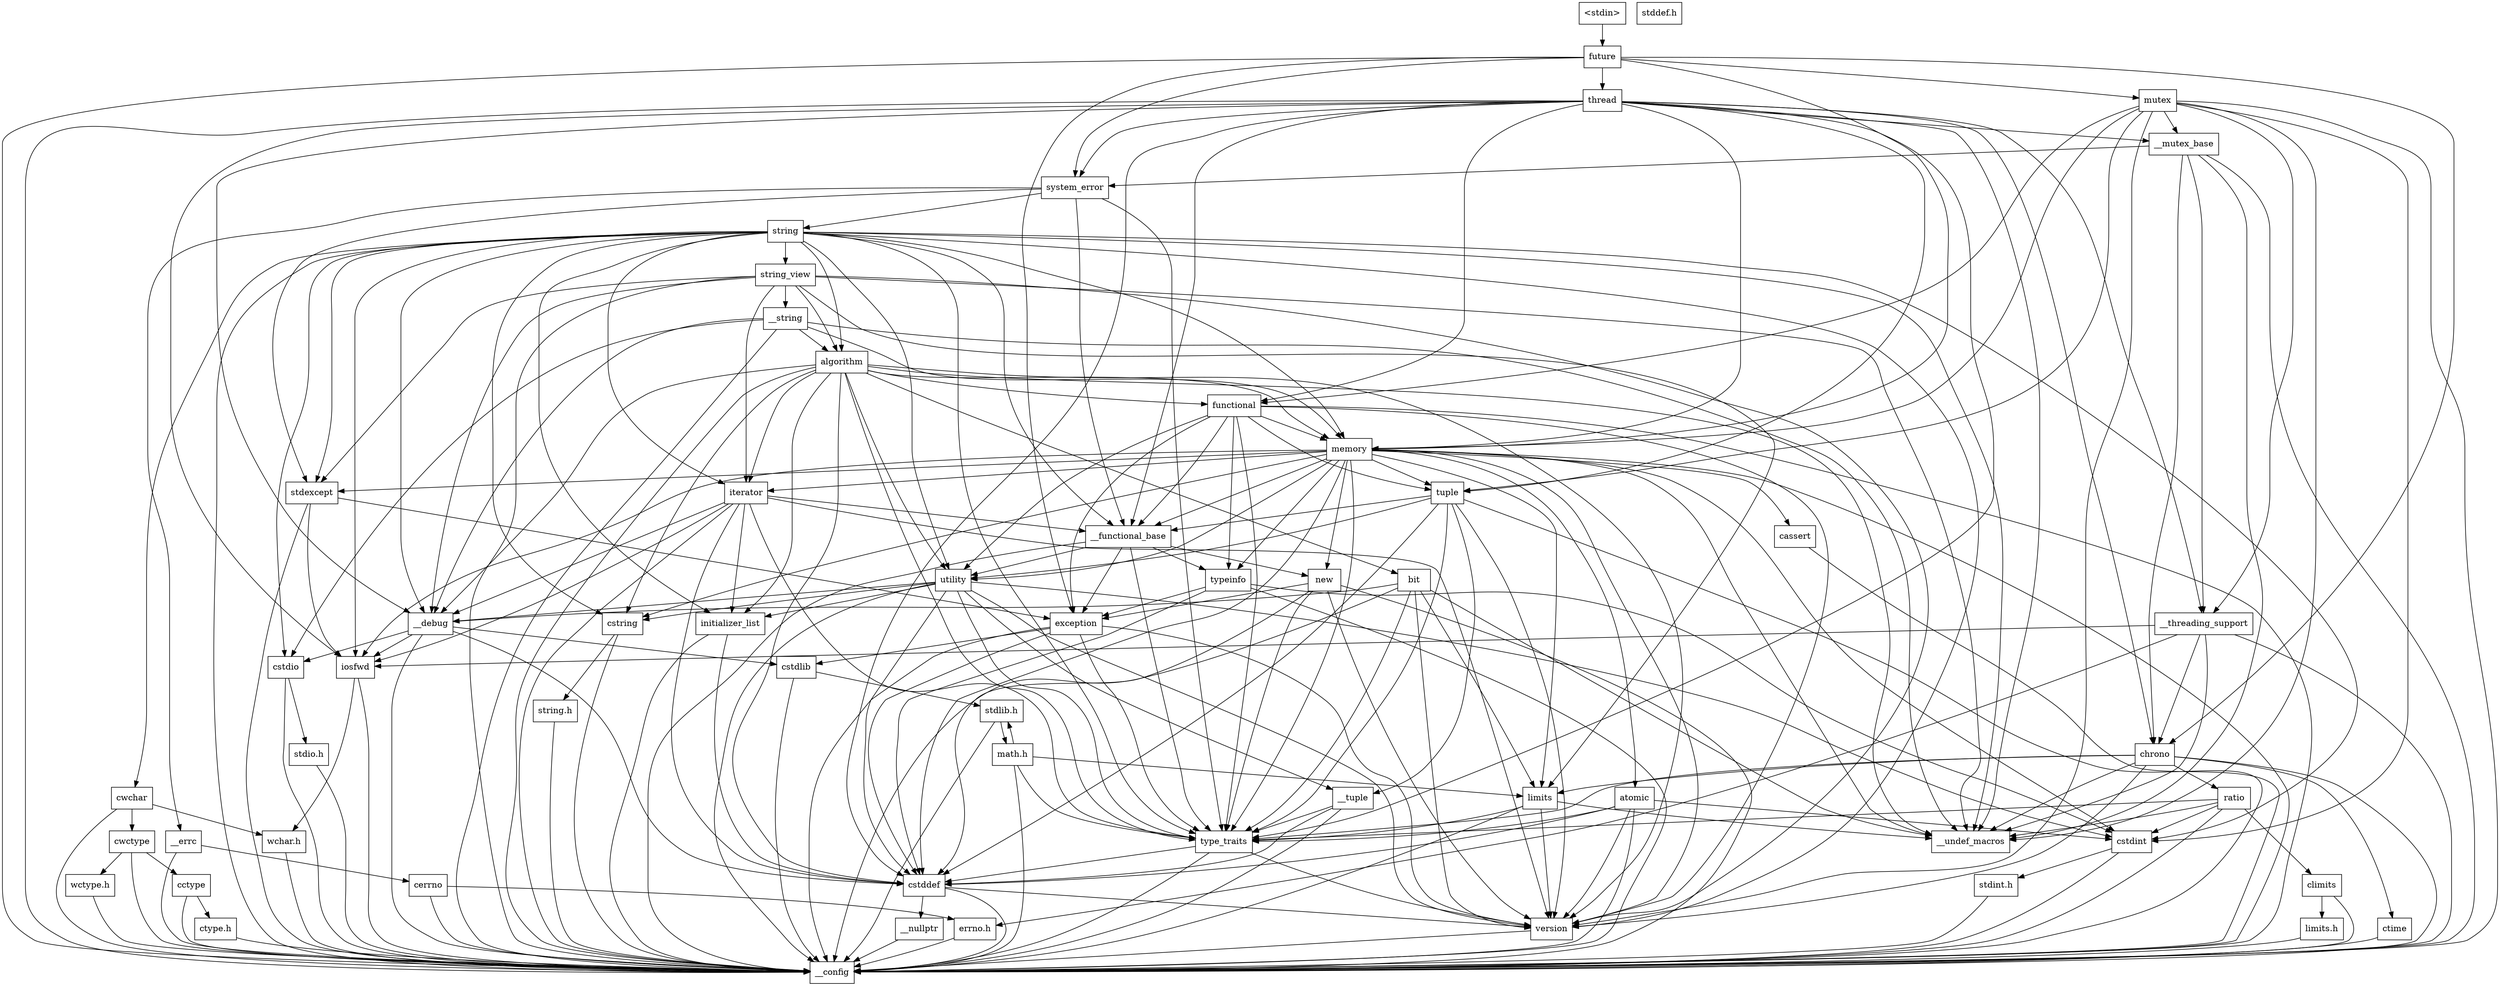 digraph "dependencies" {
  header_0 [ shape="box", label="\<stdin\>" ];
  header_1 [ shape="box", label="future" ];
  header_100 [ shape="box", label="cstring" ];
  header_101 [ shape="box", label="string.h" ];
  header_104 [ shape="box", label="__debug" ];
  header_105 [ shape="box", label="cstdio" ];
  header_106 [ shape="box", label="stdio.h" ];
  header_11 [ shape="box", label="system_error" ];
  header_115 [ shape="box", label="string" ];
  header_116 [ shape="box", label="string_view" ];
  header_117 [ shape="box", label="__string" ];
  header_118 [ shape="box", label="algorithm" ];
  header_119 [ shape="box", label="memory" ];
  header_12 [ shape="box", label="__errc" ];
  header_120 [ shape="box", label="iterator" ];
  header_121 [ shape="box", label="tuple" ];
  header_122 [ shape="box", label="cassert" ];
  header_124 [ shape="box", label="atomic" ];
  header_125 [ shape="box", label="functional" ];
  header_126 [ shape="box", label="bit" ];
  header_127 [ shape="box", label="cwchar" ];
  header_128 [ shape="box", label="cwctype" ];
  header_129 [ shape="box", label="cctype" ];
  header_13 [ shape="box", label="cerrno" ];
  header_130 [ shape="box", label="ctype.h" ];
  header_132 [ shape="box", label="wctype.h" ];
  header_135 [ shape="box", label="chrono" ];
  header_136 [ shape="box", label="ctime" ];
  header_14 [ shape="box", label="errno.h" ];
  header_142 [ shape="box", label="ratio" ];
  header_143 [ shape="box", label="climits" ];
  header_144 [ shape="box", label="limits.h" ];
  header_153 [ shape="box", label="mutex" ];
  header_154 [ shape="box", label="__mutex_base" ];
  header_155 [ shape="box", label="__threading_support" ];
  header_161 [ shape="box", label="thread" ];
  header_2 [ shape="box", label="__config" ];
  header_22 [ shape="box", label="type_traits" ];
  header_23 [ shape="box", label="cstddef" ];
  header_24 [ shape="box", label="version" ];
  header_27 [ shape="box", label="__nullptr" ];
  header_28 [ shape="box", label="stdexcept" ];
  header_29 [ shape="box", label="exception" ];
  header_30 [ shape="box", label="cstdlib" ];
  header_31 [ shape="box", label="stdlib.h" ];
  header_34 [ shape="box", label="stddef.h" ];
  header_65 [ shape="box", label="math.h" ];
  header_77 [ shape="box", label="limits" ];
  header_78 [ shape="box", label="__undef_macros" ];
  header_79 [ shape="box", label="iosfwd" ];
  header_80 [ shape="box", label="wchar.h" ];
  header_89 [ shape="box", label="__functional_base" ];
  header_90 [ shape="box", label="typeinfo" ];
  header_91 [ shape="box", label="cstdint" ];
  header_92 [ shape="box", label="stdint.h" ];
  header_96 [ shape="box", label="new" ];
  header_97 [ shape="box", label="utility" ];
  header_98 [ shape="box", label="__tuple" ];
  header_99 [ shape="box", label="initializer_list" ];
  header_118 -> header_24;
  header_118 -> header_119;
  header_118 -> header_23;
  header_118 -> header_22;
  header_118 -> header_126;
  header_118 -> header_125;
  header_118 -> header_2;
  header_118 -> header_99;
  header_118 -> header_120;
  header_118 -> header_104;
  header_118 -> header_78;
  header_118 -> header_97;
  header_118 -> header_100;
  header_119 -> header_96;
  header_119 -> header_97;
  header_119 -> header_28;
  header_119 -> header_24;
  header_119 -> header_23;
  header_119 -> header_22;
  header_119 -> header_91;
  header_119 -> header_89;
  header_119 -> header_124;
  header_119 -> header_2;
  header_119 -> header_77;
  header_119 -> header_121;
  header_119 -> header_120;
  header_119 -> header_78;
  header_119 -> header_79;
  header_119 -> header_90;
  header_119 -> header_100;
  header_119 -> header_122;
  header_65 -> header_31;
  header_65 -> header_2;
  header_65 -> header_77;
  header_65 -> header_22;
  header_161 -> header_11;
  header_161 -> header_154;
  header_161 -> header_155;
  header_161 -> header_89;
  header_161 -> header_23;
  header_161 -> header_22;
  header_161 -> header_125;
  header_161 -> header_2;
  header_161 -> header_135;
  header_161 -> header_121;
  header_161 -> header_119;
  header_161 -> header_104;
  header_161 -> header_78;
  header_161 -> header_79;
  header_115 -> header_100;
  header_115 -> header_79;
  header_115 -> header_28;
  header_115 -> header_24;
  header_115 -> header_120;
  header_115 -> header_22;
  header_115 -> header_127;
  header_115 -> header_116;
  header_115 -> header_89;
  header_115 -> header_2;
  header_115 -> header_99;
  header_115 -> header_118;
  header_115 -> header_119;
  header_115 -> header_105;
  header_115 -> header_104;
  header_115 -> header_78;
  header_115 -> header_97;
  header_115 -> header_91;
  header_77 -> header_24;
  header_77 -> header_78;
  header_77 -> header_2;
  header_77 -> header_22;
  header_116 -> header_28;
  header_116 -> header_117;
  header_116 -> header_24;
  header_116 -> header_2;
  header_116 -> header_77;
  header_116 -> header_118;
  header_116 -> header_120;
  header_116 -> header_104;
  header_116 -> header_78;
  header_117 -> header_2;
  header_117 -> header_118;
  header_117 -> header_119;
  header_117 -> header_105;
  header_117 -> header_104;
  header_117 -> header_78;
  header_79 -> header_80;
  header_79 -> header_2;
  header_105 -> header_106;
  header_105 -> header_2;
  header_104 -> header_105;
  header_104 -> header_79;
  header_104 -> header_2;
  header_104 -> header_30;
  header_104 -> header_23;
  header_106 -> header_2;
  header_101 -> header_2;
  header_100 -> header_2;
  header_100 -> header_101;
  header_0 -> header_1;
  header_1 -> header_153;
  header_1 -> header_29;
  header_1 -> header_11;
  header_1 -> header_2;
  header_1 -> header_135;
  header_1 -> header_119;
  header_1 -> header_161;
  header_130 -> header_2;
  header_132 -> header_2;
  header_135 -> header_142;
  header_135 -> header_24;
  header_135 -> header_22;
  header_135 -> header_2;
  header_135 -> header_77;
  header_135 -> header_136;
  header_135 -> header_78;
  header_136 -> header_2;
  header_29 -> header_24;
  header_29 -> header_2;
  header_29 -> header_23;
  header_29 -> header_30;
  header_29 -> header_22;
  header_28 -> header_2;
  header_28 -> header_79;
  header_28 -> header_29;
  header_24 -> header_2;
  header_27 -> header_2;
  header_23 -> header_24;
  header_23 -> header_27;
  header_23 -> header_2;
  header_22 -> header_24;
  header_22 -> header_2;
  header_22 -> header_23;
  header_127 -> header_80;
  header_127 -> header_2;
  header_127 -> header_128;
  header_126 -> header_24;
  header_126 -> header_22;
  header_126 -> header_2;
  header_126 -> header_77;
  header_126 -> header_104;
  header_126 -> header_78;
  header_125 -> header_29;
  header_125 -> header_24;
  header_125 -> header_22;
  header_125 -> header_89;
  header_125 -> header_2;
  header_125 -> header_121;
  header_125 -> header_119;
  header_125 -> header_97;
  header_125 -> header_90;
  header_124 -> header_24;
  header_124 -> header_2;
  header_124 -> header_91;
  header_124 -> header_23;
  header_124 -> header_22;
  header_122 -> header_2;
  header_121 -> header_24;
  header_121 -> header_23;
  header_121 -> header_22;
  header_121 -> header_89;
  header_121 -> header_2;
  header_121 -> header_98;
  header_121 -> header_97;
  header_120 -> header_24;
  header_120 -> header_23;
  header_120 -> header_22;
  header_120 -> header_89;
  header_120 -> header_2;
  header_120 -> header_99;
  header_120 -> header_104;
  header_120 -> header_79;
  header_129 -> header_130;
  header_129 -> header_2;
  header_128 -> header_132;
  header_128 -> header_2;
  header_128 -> header_129;
  header_30 -> header_2;
  header_30 -> header_31;
  header_31 -> header_65;
  header_31 -> header_2;
  header_153 -> header_154;
  header_153 -> header_155;
  header_153 -> header_24;
  header_153 -> header_125;
  header_153 -> header_2;
  header_153 -> header_121;
  header_153 -> header_119;
  header_153 -> header_78;
  header_153 -> header_91;
  header_154 -> header_78;
  header_154 -> header_135;
  header_154 -> header_2;
  header_154 -> header_11;
  header_154 -> header_155;
  header_155 -> header_14;
  header_155 -> header_78;
  header_155 -> header_79;
  header_155 -> header_2;
  header_155 -> header_135;
  header_89 -> header_29;
  header_89 -> header_22;
  header_89 -> header_2;
  header_89 -> header_96;
  header_89 -> header_97;
  header_89 -> header_90;
  header_80 -> header_2;
  header_143 -> header_2;
  header_143 -> header_144;
  header_142 -> header_143;
  header_142 -> header_22;
  header_142 -> header_2;
  header_142 -> header_78;
  header_142 -> header_91;
  header_144 -> header_2;
  header_14 -> header_2;
  header_11 -> header_89;
  header_11 -> header_115;
  header_11 -> header_28;
  header_11 -> header_12;
  header_11 -> header_22;
  header_12 -> header_2;
  header_12 -> header_13;
  header_13 -> header_14;
  header_13 -> header_2;
  header_98 -> header_2;
  header_98 -> header_23;
  header_98 -> header_22;
  header_99 -> header_2;
  header_99 -> header_23;
  header_96 -> header_24;
  header_96 -> header_2;
  header_96 -> header_29;
  header_96 -> header_23;
  header_96 -> header_22;
  header_97 -> header_2;
  header_97 -> header_24;
  header_97 -> header_23;
  header_97 -> header_22;
  header_97 -> header_100;
  header_97 -> header_98;
  header_97 -> header_99;
  header_97 -> header_104;
  header_97 -> header_91;
  header_90 -> header_2;
  header_90 -> header_29;
  header_90 -> header_91;
  header_90 -> header_23;
  header_91 -> header_2;
  header_91 -> header_92;
  header_92 -> header_2;
}